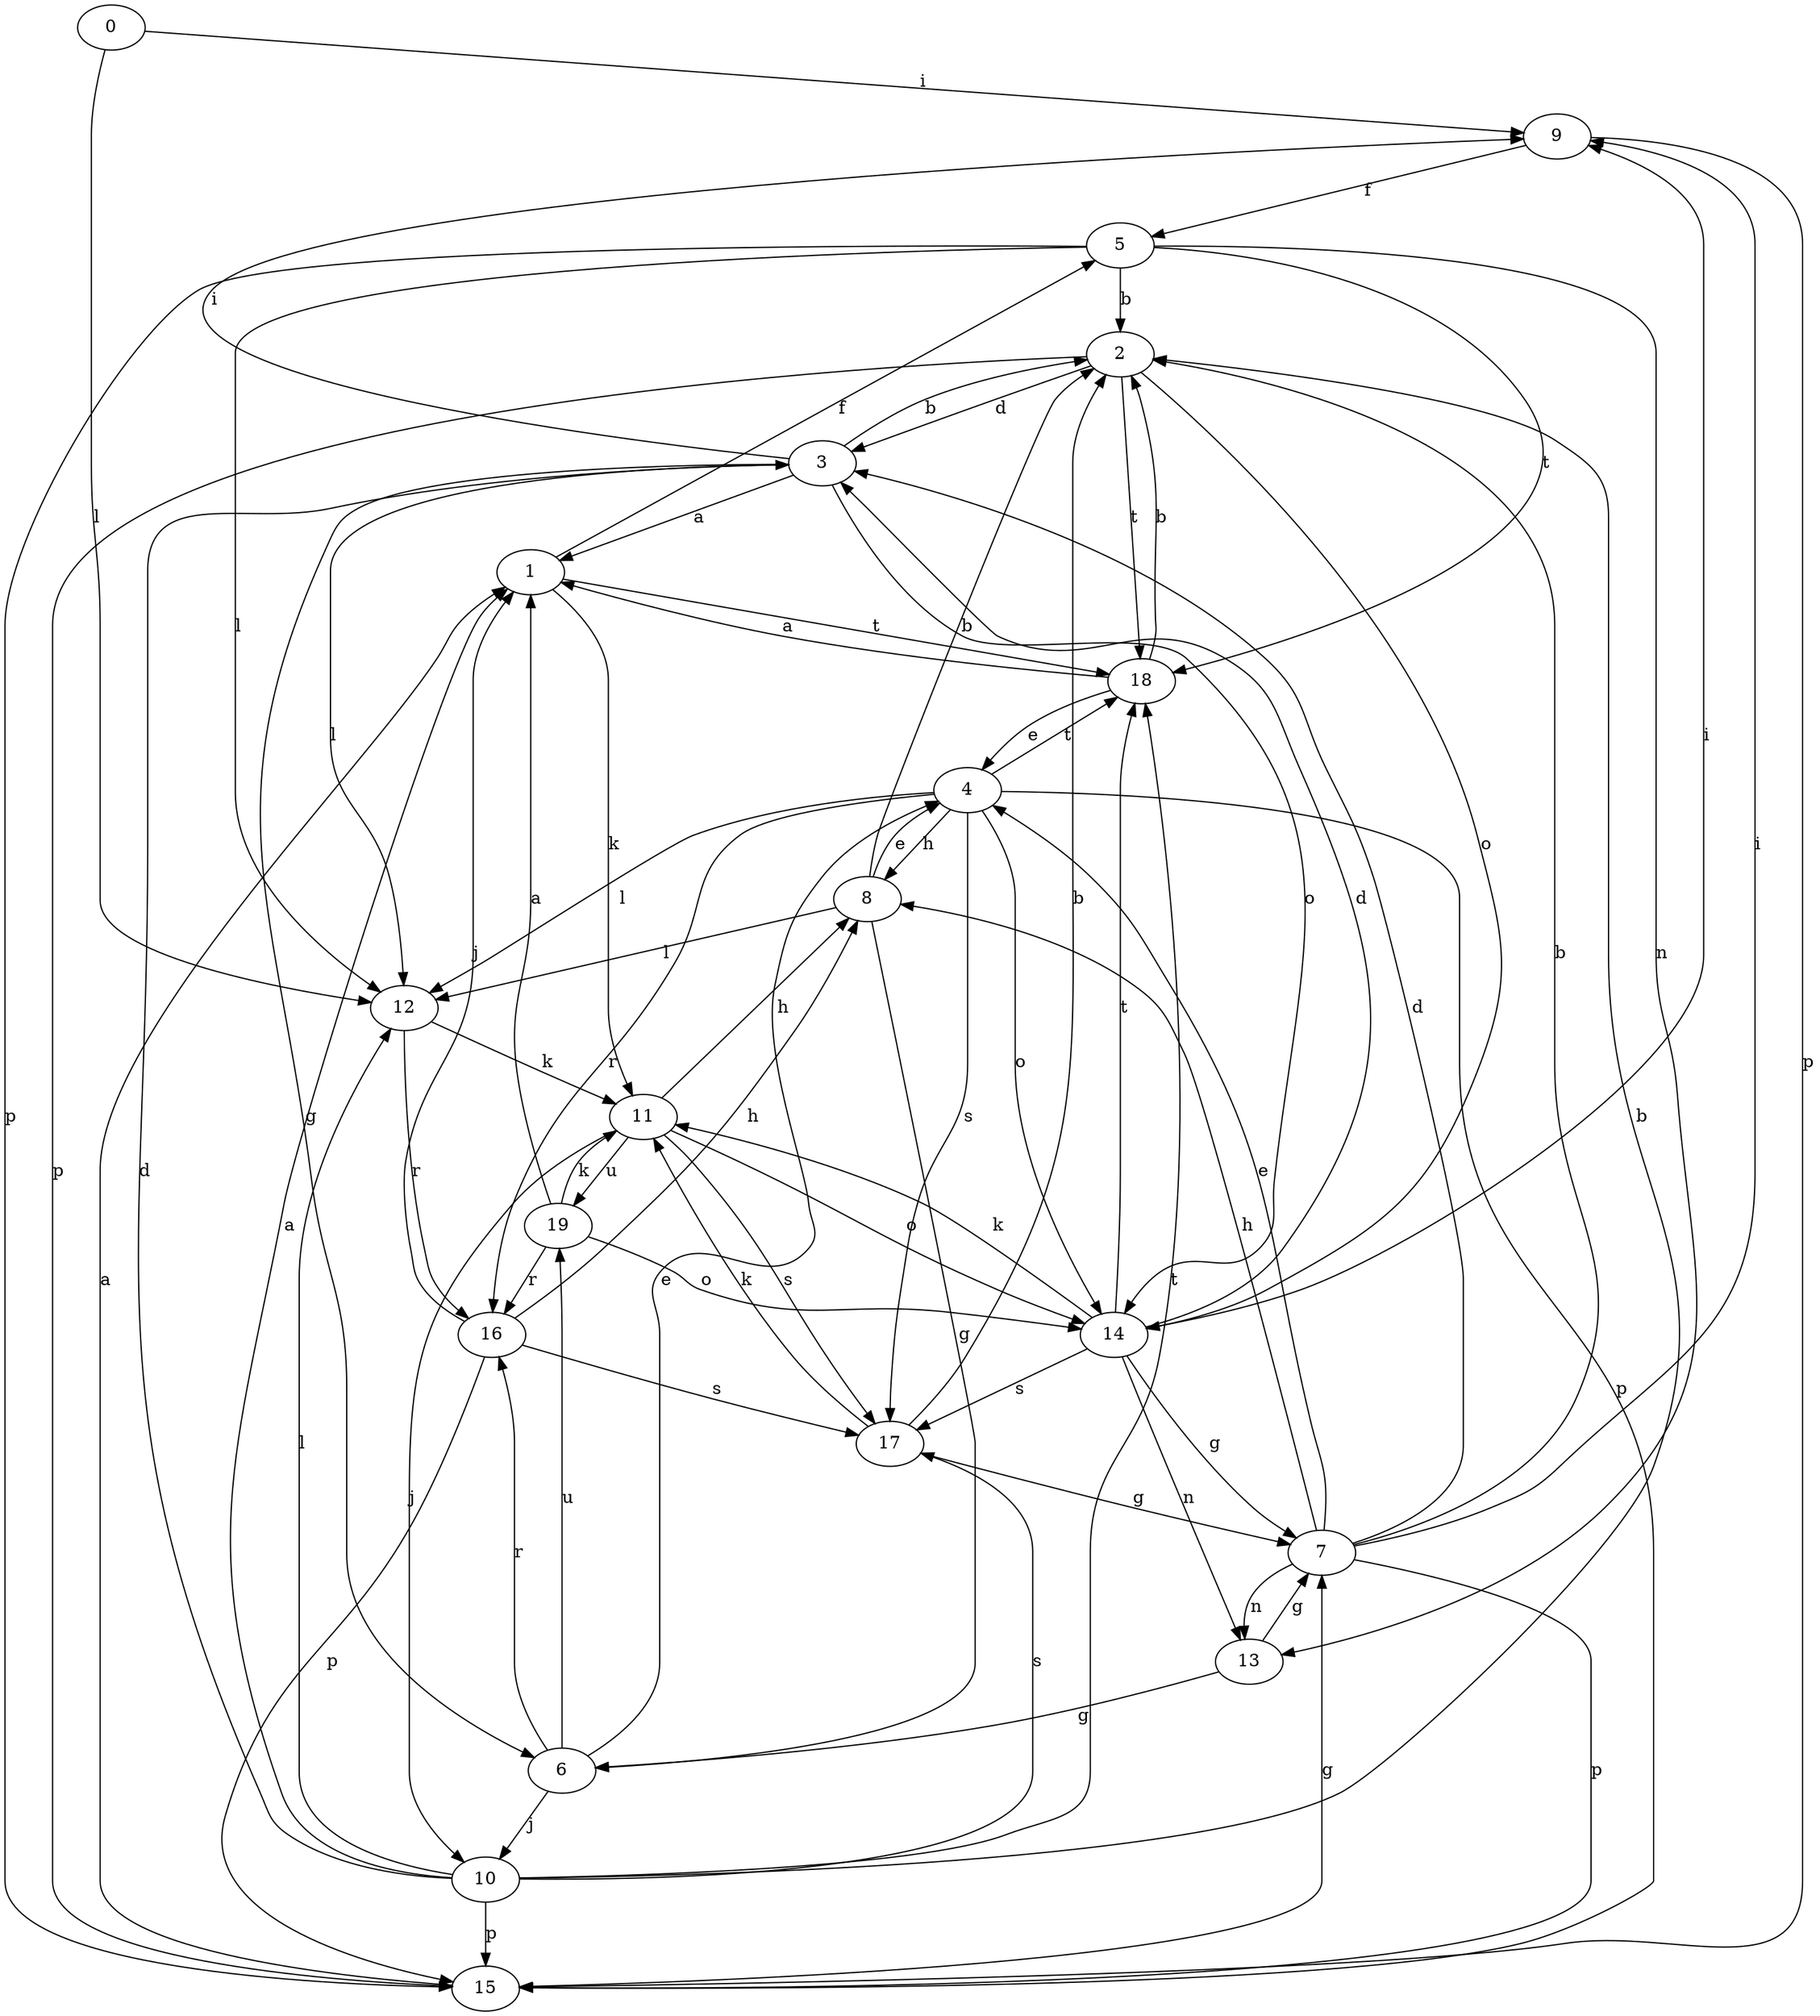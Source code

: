 strict digraph  {
0;
1;
2;
3;
4;
5;
6;
7;
8;
9;
10;
11;
12;
13;
14;
15;
16;
17;
18;
19;
0 -> 9  [label=i];
0 -> 12  [label=l];
1 -> 5  [label=f];
1 -> 11  [label=k];
1 -> 18  [label=t];
2 -> 3  [label=d];
2 -> 14  [label=o];
2 -> 15  [label=p];
2 -> 18  [label=t];
3 -> 1  [label=a];
3 -> 2  [label=b];
3 -> 6  [label=g];
3 -> 9  [label=i];
3 -> 12  [label=l];
3 -> 14  [label=o];
4 -> 8  [label=h];
4 -> 12  [label=l];
4 -> 14  [label=o];
4 -> 15  [label=p];
4 -> 16  [label=r];
4 -> 17  [label=s];
4 -> 18  [label=t];
5 -> 2  [label=b];
5 -> 12  [label=l];
5 -> 13  [label=n];
5 -> 15  [label=p];
5 -> 18  [label=t];
6 -> 4  [label=e];
6 -> 10  [label=j];
6 -> 16  [label=r];
6 -> 19  [label=u];
7 -> 2  [label=b];
7 -> 3  [label=d];
7 -> 4  [label=e];
7 -> 8  [label=h];
7 -> 9  [label=i];
7 -> 13  [label=n];
7 -> 15  [label=p];
8 -> 2  [label=b];
8 -> 4  [label=e];
8 -> 6  [label=g];
8 -> 12  [label=l];
9 -> 5  [label=f];
9 -> 15  [label=p];
10 -> 1  [label=a];
10 -> 2  [label=b];
10 -> 3  [label=d];
10 -> 12  [label=l];
10 -> 15  [label=p];
10 -> 17  [label=s];
10 -> 18  [label=t];
11 -> 8  [label=h];
11 -> 10  [label=j];
11 -> 14  [label=o];
11 -> 17  [label=s];
11 -> 19  [label=u];
12 -> 11  [label=k];
12 -> 16  [label=r];
13 -> 6  [label=g];
13 -> 7  [label=g];
14 -> 3  [label=d];
14 -> 7  [label=g];
14 -> 9  [label=i];
14 -> 11  [label=k];
14 -> 13  [label=n];
14 -> 17  [label=s];
14 -> 18  [label=t];
15 -> 1  [label=a];
15 -> 7  [label=g];
16 -> 8  [label=h];
16 -> 15  [label=p];
16 -> 17  [label=s];
16 -> 1  [label=j];
17 -> 2  [label=b];
17 -> 7  [label=g];
17 -> 11  [label=k];
18 -> 1  [label=a];
18 -> 2  [label=b];
18 -> 4  [label=e];
19 -> 1  [label=a];
19 -> 11  [label=k];
19 -> 14  [label=o];
19 -> 16  [label=r];
}
